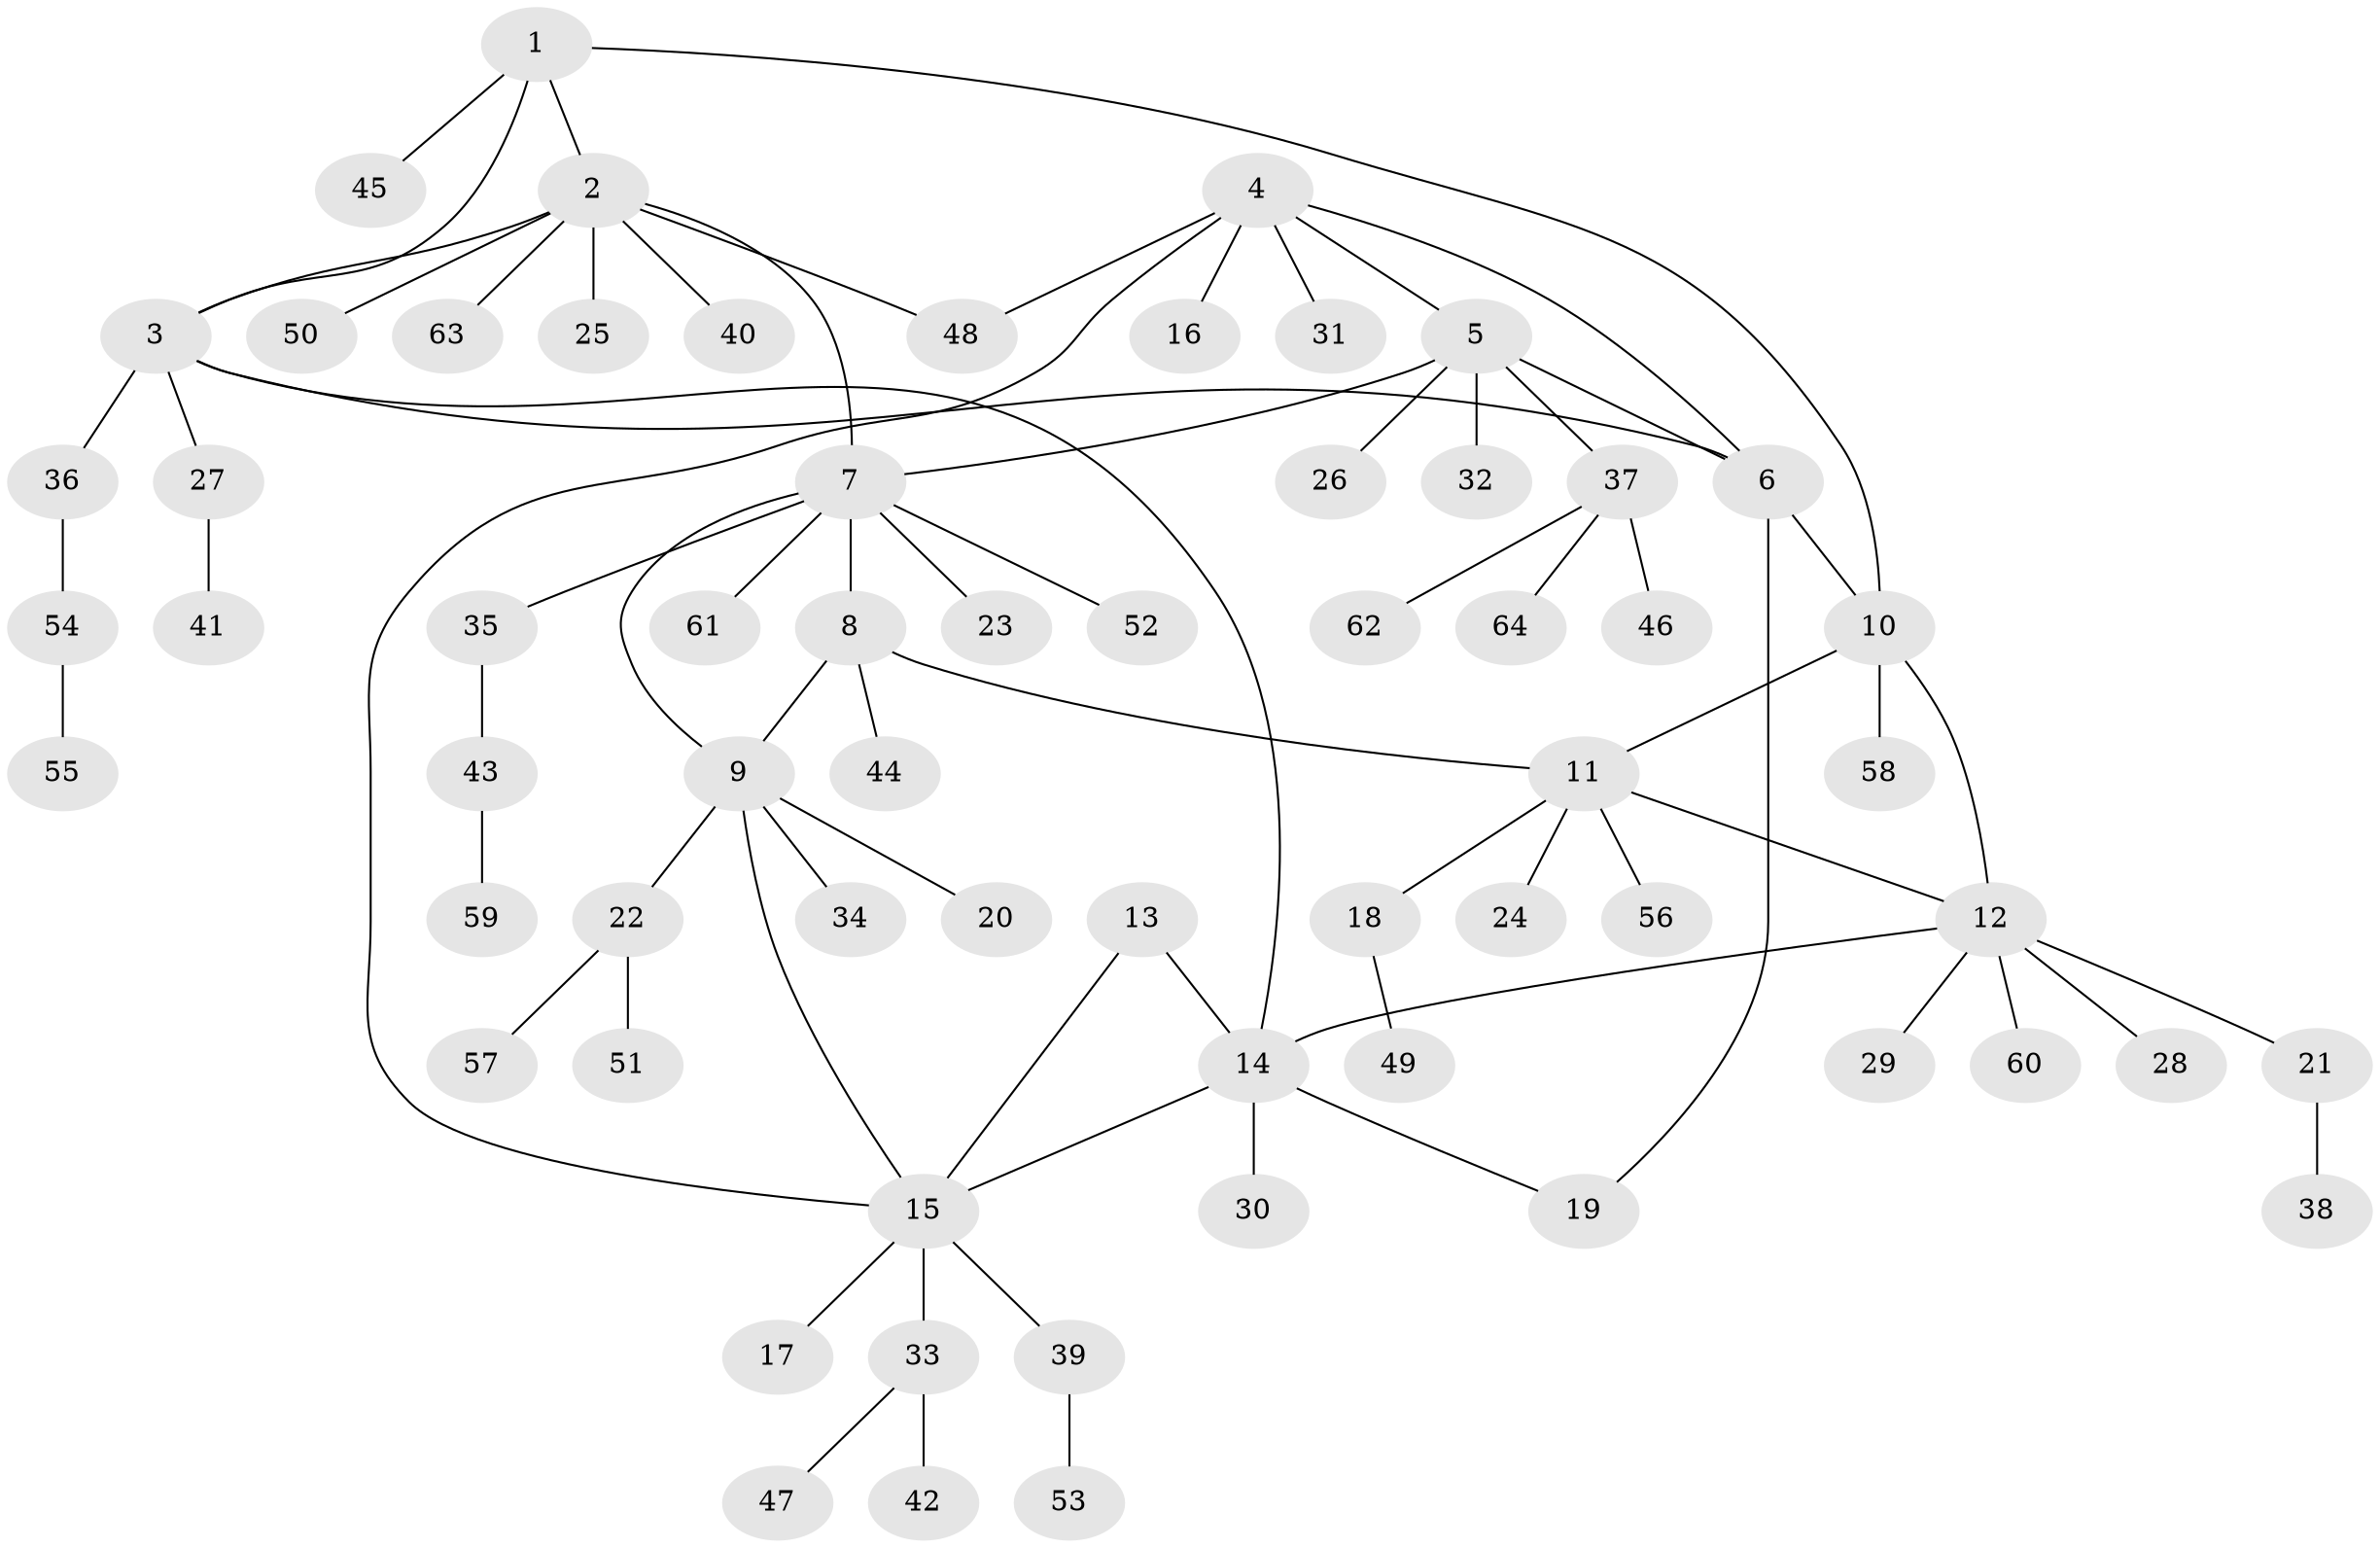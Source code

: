 // Generated by graph-tools (version 1.1) at 2025/37/03/09/25 02:37:12]
// undirected, 64 vertices, 76 edges
graph export_dot {
graph [start="1"]
  node [color=gray90,style=filled];
  1;
  2;
  3;
  4;
  5;
  6;
  7;
  8;
  9;
  10;
  11;
  12;
  13;
  14;
  15;
  16;
  17;
  18;
  19;
  20;
  21;
  22;
  23;
  24;
  25;
  26;
  27;
  28;
  29;
  30;
  31;
  32;
  33;
  34;
  35;
  36;
  37;
  38;
  39;
  40;
  41;
  42;
  43;
  44;
  45;
  46;
  47;
  48;
  49;
  50;
  51;
  52;
  53;
  54;
  55;
  56;
  57;
  58;
  59;
  60;
  61;
  62;
  63;
  64;
  1 -- 2;
  1 -- 3;
  1 -- 10;
  1 -- 45;
  2 -- 3;
  2 -- 7;
  2 -- 25;
  2 -- 40;
  2 -- 48;
  2 -- 50;
  2 -- 63;
  3 -- 6;
  3 -- 14;
  3 -- 27;
  3 -- 36;
  4 -- 5;
  4 -- 6;
  4 -- 15;
  4 -- 16;
  4 -- 31;
  4 -- 48;
  5 -- 6;
  5 -- 7;
  5 -- 26;
  5 -- 32;
  5 -- 37;
  6 -- 10;
  6 -- 19;
  7 -- 8;
  7 -- 9;
  7 -- 23;
  7 -- 35;
  7 -- 52;
  7 -- 61;
  8 -- 9;
  8 -- 11;
  8 -- 44;
  9 -- 15;
  9 -- 20;
  9 -- 22;
  9 -- 34;
  10 -- 11;
  10 -- 12;
  10 -- 58;
  11 -- 12;
  11 -- 18;
  11 -- 24;
  11 -- 56;
  12 -- 14;
  12 -- 21;
  12 -- 28;
  12 -- 29;
  12 -- 60;
  13 -- 14;
  13 -- 15;
  14 -- 15;
  14 -- 19;
  14 -- 30;
  15 -- 17;
  15 -- 33;
  15 -- 39;
  18 -- 49;
  21 -- 38;
  22 -- 51;
  22 -- 57;
  27 -- 41;
  33 -- 42;
  33 -- 47;
  35 -- 43;
  36 -- 54;
  37 -- 46;
  37 -- 62;
  37 -- 64;
  39 -- 53;
  43 -- 59;
  54 -- 55;
}
